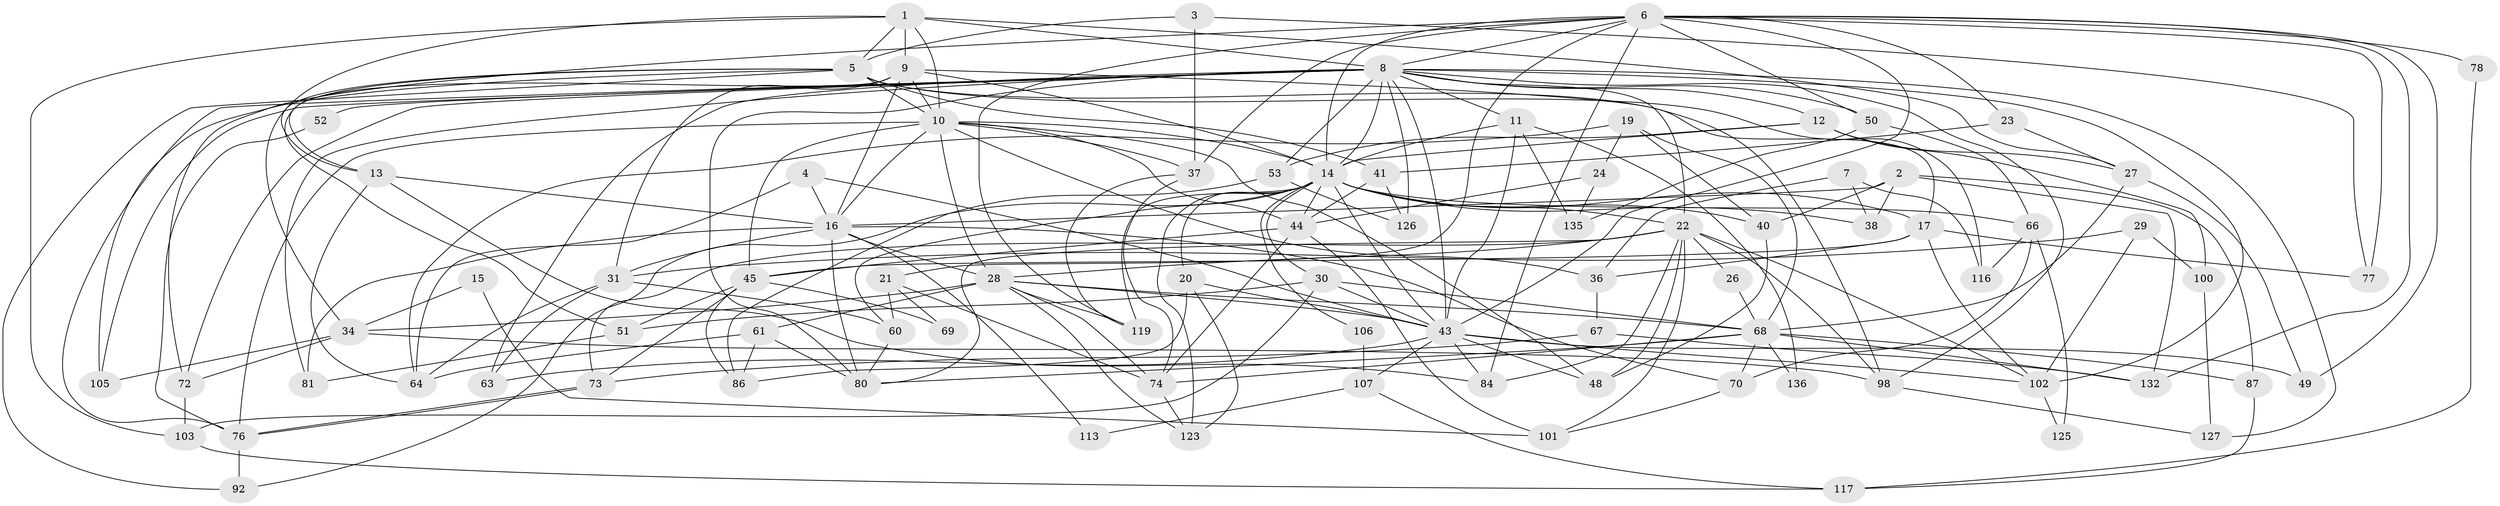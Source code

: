 // original degree distribution, {6: 0.1, 5: 0.2, 2: 0.12142857142857143, 3: 0.2714285714285714, 4: 0.2785714285714286, 8: 0.02857142857142857}
// Generated by graph-tools (version 1.1) at 2025/18/03/04/25 18:18:33]
// undirected, 84 vertices, 214 edges
graph export_dot {
graph [start="1"]
  node [color=gray90,style=filled];
  1 [super="+42"];
  2;
  3 [super="+57"];
  4;
  5 [super="+25+62"];
  6 [super="+59+79"];
  7;
  8 [super="+46"];
  9 [super="+58+131"];
  10 [super="+54+99"];
  11;
  12 [super="+32"];
  13 [super="+39"];
  14 [super="+18+88+35"];
  15;
  16 [super="+122"];
  17;
  19;
  20;
  21;
  22 [super="+33+96"];
  23;
  24;
  26;
  27 [super="+137"];
  28 [super="+134+95"];
  29;
  30 [super="+115"];
  31 [super="+111"];
  34 [super="+85+75"];
  36 [super="+139+140"];
  37;
  38;
  40;
  41;
  43 [super="+94+104+65"];
  44 [super="+56"];
  45 [super="+121"];
  48;
  49 [super="+128"];
  50;
  51;
  52;
  53;
  60;
  61;
  63;
  64 [super="+138"];
  66;
  67;
  68 [super="+108"];
  69;
  70 [super="+83"];
  72;
  73;
  74 [super="+93"];
  76 [super="+109"];
  77;
  78;
  80 [super="+89"];
  81;
  84;
  86 [super="+118"];
  87;
  92;
  98;
  100;
  101;
  102;
  103;
  105;
  106;
  107;
  113;
  116;
  117;
  119 [super="+120"];
  123;
  125;
  126;
  127;
  132;
  135;
  136;
  1 -- 103;
  1 -- 27;
  1 -- 5;
  1 -- 9;
  1 -- 8;
  1 -- 10;
  1 -- 13;
  2 -- 16;
  2 -- 38;
  2 -- 40;
  2 -- 87;
  2 -- 132;
  3 -- 37;
  3 -- 77;
  3 -- 5;
  4 -- 64;
  4 -- 16;
  4 -- 43;
  5 -- 116;
  5 -- 13;
  5 -- 34;
  5 -- 17;
  5 -- 105;
  5 -- 41;
  5 -- 92;
  5 -- 10;
  6 -- 21;
  6 -- 132;
  6 -- 37;
  6 -- 77;
  6 -- 50;
  6 -- 84;
  6 -- 119;
  6 -- 23;
  6 -- 72;
  6 -- 78;
  6 -- 43;
  6 -- 14;
  6 -- 8;
  6 -- 49;
  7 -- 36;
  7 -- 116;
  7 -- 38;
  8 -- 81;
  8 -- 52;
  8 -- 98;
  8 -- 22;
  8 -- 80;
  8 -- 72;
  8 -- 11;
  8 -- 12;
  8 -- 76;
  8 -- 14 [weight=2];
  8 -- 102;
  8 -- 105;
  8 -- 43;
  8 -- 50;
  8 -- 53;
  8 -- 127;
  8 -- 126;
  8 -- 63;
  9 -- 98;
  9 -- 51;
  9 -- 16;
  9 -- 31;
  9 -- 14;
  9 -- 10;
  10 -- 37;
  10 -- 44 [weight=2];
  10 -- 36 [weight=2];
  10 -- 76;
  10 -- 45;
  10 -- 14;
  10 -- 48;
  10 -- 28;
  10 -- 16;
  11 -- 135;
  11 -- 136;
  11 -- 43;
  11 -- 14;
  12 -- 100;
  12 -- 53;
  12 -- 14;
  12 -- 27;
  13 -- 16;
  13 -- 64;
  13 -- 84;
  14 -- 40;
  14 -- 30 [weight=2];
  14 -- 44;
  14 -- 119;
  14 -- 66;
  14 -- 43 [weight=2];
  14 -- 60;
  14 -- 92;
  14 -- 38;
  14 -- 106;
  14 -- 17;
  14 -- 20;
  14 -- 22;
  14 -- 123;
  15 -- 101;
  15 -- 34;
  16 -- 81;
  16 -- 70;
  16 -- 80;
  16 -- 113;
  16 -- 28;
  16 -- 31;
  17 -- 45;
  17 -- 77;
  17 -- 102;
  17 -- 36;
  19 -- 40;
  19 -- 24;
  19 -- 64;
  19 -- 68;
  20 -- 86;
  20 -- 123;
  20 -- 43;
  21 -- 60;
  21 -- 74;
  21 -- 69;
  22 -- 80;
  22 -- 84;
  22 -- 102;
  22 -- 98;
  22 -- 101;
  22 -- 73 [weight=2];
  22 -- 26;
  22 -- 28;
  22 -- 48;
  23 -- 41;
  23 -- 27;
  24 -- 44;
  24 -- 135;
  26 -- 68;
  27 -- 68;
  27 -- 49;
  28 -- 123;
  28 -- 61;
  28 -- 119;
  28 -- 34;
  28 -- 68;
  28 -- 74;
  28 -- 43;
  29 -- 102;
  29 -- 31;
  29 -- 100;
  30 -- 51;
  30 -- 68;
  30 -- 103;
  30 -- 43;
  31 -- 63;
  31 -- 60;
  31 -- 64;
  34 -- 98 [weight=2];
  34 -- 72;
  34 -- 105;
  36 -- 67;
  37 -- 74;
  37 -- 119;
  40 -- 48;
  41 -- 126;
  41 -- 44;
  43 -- 102;
  43 -- 107;
  43 -- 48;
  43 -- 84;
  43 -- 63 [weight=2];
  43 -- 49 [weight=2];
  44 -- 101;
  44 -- 74;
  44 -- 45;
  45 -- 69;
  45 -- 86;
  45 -- 73;
  45 -- 51;
  50 -- 135;
  50 -- 66;
  51 -- 81;
  52 -- 76;
  53 -- 126;
  53 -- 86;
  60 -- 80;
  61 -- 64;
  61 -- 80;
  61 -- 86;
  66 -- 70;
  66 -- 116;
  66 -- 125;
  67 -- 73;
  67 -- 132;
  68 -- 74;
  68 -- 132;
  68 -- 70;
  68 -- 87;
  68 -- 136;
  68 -- 80;
  70 -- 101;
  72 -- 103;
  73 -- 76;
  73 -- 76;
  74 -- 123;
  76 -- 92;
  78 -- 117;
  87 -- 117;
  98 -- 127;
  100 -- 127;
  102 -- 125;
  103 -- 117;
  106 -- 107;
  107 -- 117;
  107 -- 113;
}
